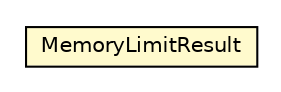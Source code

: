 #!/usr/local/bin/dot
#
# Class diagram 
# Generated by UMLGraph version R5_6-24-gf6e263 (http://www.umlgraph.org/)
#

digraph G {
	edge [fontname="Helvetica",fontsize=10,labelfontname="Helvetica",labelfontsize=10];
	node [fontname="Helvetica",fontsize=10,shape=plaintext];
	nodesep=0.25;
	ranksep=0.5;
	// com.orientechnologies.common.jna.ONative.MemoryLimitResult
	c2546514 [label=<<table title="com.orientechnologies.common.jna.ONative.MemoryLimitResult" border="0" cellborder="1" cellspacing="0" cellpadding="2" port="p" bgcolor="lemonChiffon" href="./ONative.MemoryLimitResult.html">
		<tr><td><table border="0" cellspacing="0" cellpadding="1">
<tr><td align="center" balign="center"> MemoryLimitResult </td></tr>
		</table></td></tr>
		</table>>, URL="./ONative.MemoryLimitResult.html", fontname="Helvetica", fontcolor="black", fontsize=10.0];
}

